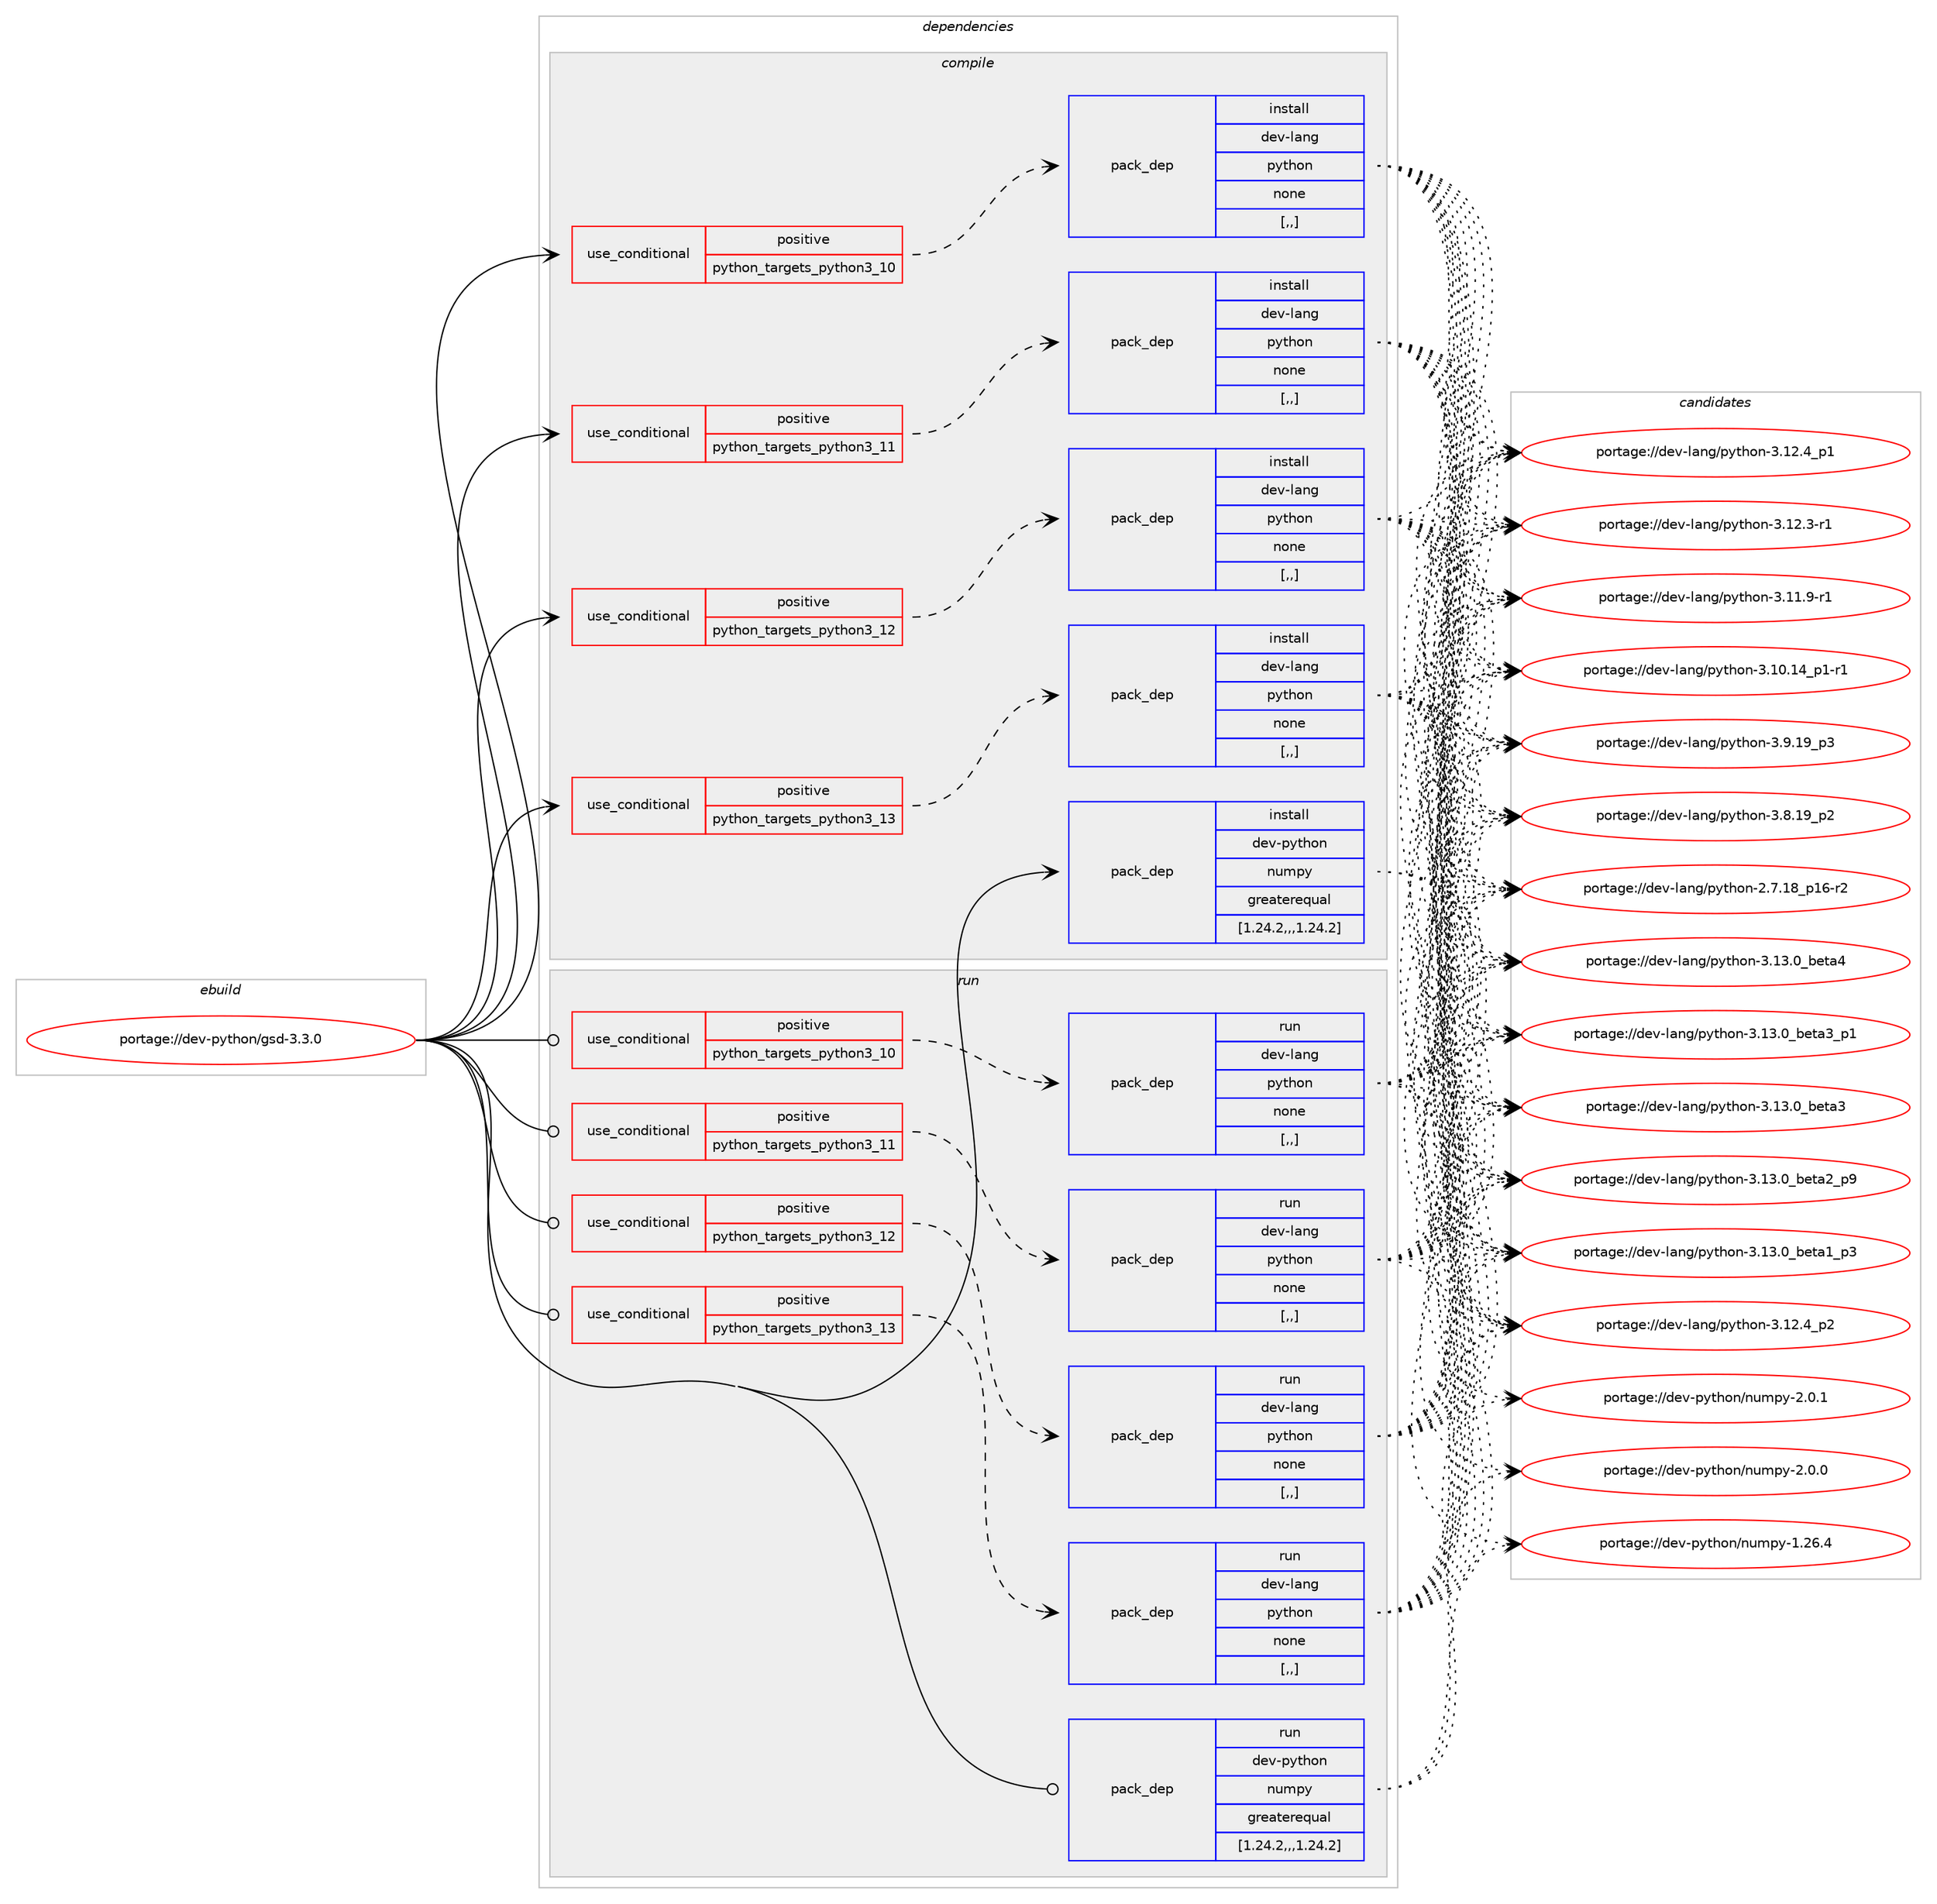 digraph prolog {

# *************
# Graph options
# *************

newrank=true;
concentrate=true;
compound=true;
graph [rankdir=LR,fontname=Helvetica,fontsize=10,ranksep=1.5];#, ranksep=2.5, nodesep=0.2];
edge  [arrowhead=vee];
node  [fontname=Helvetica,fontsize=10];

# **********
# The ebuild
# **********

subgraph cluster_leftcol {
color=gray;
label=<<i>ebuild</i>>;
id [label="portage://dev-python/gsd-3.3.0", color=red, width=4, href="../dev-python/gsd-3.3.0.svg"];
}

# ****************
# The dependencies
# ****************

subgraph cluster_midcol {
color=gray;
label=<<i>dependencies</i>>;
subgraph cluster_compile {
fillcolor="#eeeeee";
style=filled;
label=<<i>compile</i>>;
subgraph cond33261 {
dependency147598 [label=<<TABLE BORDER="0" CELLBORDER="1" CELLSPACING="0" CELLPADDING="4"><TR><TD ROWSPAN="3" CELLPADDING="10">use_conditional</TD></TR><TR><TD>positive</TD></TR><TR><TD>python_targets_python3_10</TD></TR></TABLE>>, shape=none, color=red];
subgraph pack113087 {
dependency147599 [label=<<TABLE BORDER="0" CELLBORDER="1" CELLSPACING="0" CELLPADDING="4" WIDTH="220"><TR><TD ROWSPAN="6" CELLPADDING="30">pack_dep</TD></TR><TR><TD WIDTH="110">install</TD></TR><TR><TD>dev-lang</TD></TR><TR><TD>python</TD></TR><TR><TD>none</TD></TR><TR><TD>[,,]</TD></TR></TABLE>>, shape=none, color=blue];
}
dependency147598:e -> dependency147599:w [weight=20,style="dashed",arrowhead="vee"];
}
id:e -> dependency147598:w [weight=20,style="solid",arrowhead="vee"];
subgraph cond33262 {
dependency147600 [label=<<TABLE BORDER="0" CELLBORDER="1" CELLSPACING="0" CELLPADDING="4"><TR><TD ROWSPAN="3" CELLPADDING="10">use_conditional</TD></TR><TR><TD>positive</TD></TR><TR><TD>python_targets_python3_11</TD></TR></TABLE>>, shape=none, color=red];
subgraph pack113088 {
dependency147601 [label=<<TABLE BORDER="0" CELLBORDER="1" CELLSPACING="0" CELLPADDING="4" WIDTH="220"><TR><TD ROWSPAN="6" CELLPADDING="30">pack_dep</TD></TR><TR><TD WIDTH="110">install</TD></TR><TR><TD>dev-lang</TD></TR><TR><TD>python</TD></TR><TR><TD>none</TD></TR><TR><TD>[,,]</TD></TR></TABLE>>, shape=none, color=blue];
}
dependency147600:e -> dependency147601:w [weight=20,style="dashed",arrowhead="vee"];
}
id:e -> dependency147600:w [weight=20,style="solid",arrowhead="vee"];
subgraph cond33263 {
dependency147602 [label=<<TABLE BORDER="0" CELLBORDER="1" CELLSPACING="0" CELLPADDING="4"><TR><TD ROWSPAN="3" CELLPADDING="10">use_conditional</TD></TR><TR><TD>positive</TD></TR><TR><TD>python_targets_python3_12</TD></TR></TABLE>>, shape=none, color=red];
subgraph pack113089 {
dependency147603 [label=<<TABLE BORDER="0" CELLBORDER="1" CELLSPACING="0" CELLPADDING="4" WIDTH="220"><TR><TD ROWSPAN="6" CELLPADDING="30">pack_dep</TD></TR><TR><TD WIDTH="110">install</TD></TR><TR><TD>dev-lang</TD></TR><TR><TD>python</TD></TR><TR><TD>none</TD></TR><TR><TD>[,,]</TD></TR></TABLE>>, shape=none, color=blue];
}
dependency147602:e -> dependency147603:w [weight=20,style="dashed",arrowhead="vee"];
}
id:e -> dependency147602:w [weight=20,style="solid",arrowhead="vee"];
subgraph cond33264 {
dependency147604 [label=<<TABLE BORDER="0" CELLBORDER="1" CELLSPACING="0" CELLPADDING="4"><TR><TD ROWSPAN="3" CELLPADDING="10">use_conditional</TD></TR><TR><TD>positive</TD></TR><TR><TD>python_targets_python3_13</TD></TR></TABLE>>, shape=none, color=red];
subgraph pack113090 {
dependency147605 [label=<<TABLE BORDER="0" CELLBORDER="1" CELLSPACING="0" CELLPADDING="4" WIDTH="220"><TR><TD ROWSPAN="6" CELLPADDING="30">pack_dep</TD></TR><TR><TD WIDTH="110">install</TD></TR><TR><TD>dev-lang</TD></TR><TR><TD>python</TD></TR><TR><TD>none</TD></TR><TR><TD>[,,]</TD></TR></TABLE>>, shape=none, color=blue];
}
dependency147604:e -> dependency147605:w [weight=20,style="dashed",arrowhead="vee"];
}
id:e -> dependency147604:w [weight=20,style="solid",arrowhead="vee"];
subgraph pack113091 {
dependency147606 [label=<<TABLE BORDER="0" CELLBORDER="1" CELLSPACING="0" CELLPADDING="4" WIDTH="220"><TR><TD ROWSPAN="6" CELLPADDING="30">pack_dep</TD></TR><TR><TD WIDTH="110">install</TD></TR><TR><TD>dev-python</TD></TR><TR><TD>numpy</TD></TR><TR><TD>greaterequal</TD></TR><TR><TD>[1.24.2,,,1.24.2]</TD></TR></TABLE>>, shape=none, color=blue];
}
id:e -> dependency147606:w [weight=20,style="solid",arrowhead="vee"];
}
subgraph cluster_compileandrun {
fillcolor="#eeeeee";
style=filled;
label=<<i>compile and run</i>>;
}
subgraph cluster_run {
fillcolor="#eeeeee";
style=filled;
label=<<i>run</i>>;
subgraph cond33265 {
dependency147607 [label=<<TABLE BORDER="0" CELLBORDER="1" CELLSPACING="0" CELLPADDING="4"><TR><TD ROWSPAN="3" CELLPADDING="10">use_conditional</TD></TR><TR><TD>positive</TD></TR><TR><TD>python_targets_python3_10</TD></TR></TABLE>>, shape=none, color=red];
subgraph pack113092 {
dependency147608 [label=<<TABLE BORDER="0" CELLBORDER="1" CELLSPACING="0" CELLPADDING="4" WIDTH="220"><TR><TD ROWSPAN="6" CELLPADDING="30">pack_dep</TD></TR><TR><TD WIDTH="110">run</TD></TR><TR><TD>dev-lang</TD></TR><TR><TD>python</TD></TR><TR><TD>none</TD></TR><TR><TD>[,,]</TD></TR></TABLE>>, shape=none, color=blue];
}
dependency147607:e -> dependency147608:w [weight=20,style="dashed",arrowhead="vee"];
}
id:e -> dependency147607:w [weight=20,style="solid",arrowhead="odot"];
subgraph cond33266 {
dependency147609 [label=<<TABLE BORDER="0" CELLBORDER="1" CELLSPACING="0" CELLPADDING="4"><TR><TD ROWSPAN="3" CELLPADDING="10">use_conditional</TD></TR><TR><TD>positive</TD></TR><TR><TD>python_targets_python3_11</TD></TR></TABLE>>, shape=none, color=red];
subgraph pack113093 {
dependency147610 [label=<<TABLE BORDER="0" CELLBORDER="1" CELLSPACING="0" CELLPADDING="4" WIDTH="220"><TR><TD ROWSPAN="6" CELLPADDING="30">pack_dep</TD></TR><TR><TD WIDTH="110">run</TD></TR><TR><TD>dev-lang</TD></TR><TR><TD>python</TD></TR><TR><TD>none</TD></TR><TR><TD>[,,]</TD></TR></TABLE>>, shape=none, color=blue];
}
dependency147609:e -> dependency147610:w [weight=20,style="dashed",arrowhead="vee"];
}
id:e -> dependency147609:w [weight=20,style="solid",arrowhead="odot"];
subgraph cond33267 {
dependency147611 [label=<<TABLE BORDER="0" CELLBORDER="1" CELLSPACING="0" CELLPADDING="4"><TR><TD ROWSPAN="3" CELLPADDING="10">use_conditional</TD></TR><TR><TD>positive</TD></TR><TR><TD>python_targets_python3_12</TD></TR></TABLE>>, shape=none, color=red];
subgraph pack113094 {
dependency147612 [label=<<TABLE BORDER="0" CELLBORDER="1" CELLSPACING="0" CELLPADDING="4" WIDTH="220"><TR><TD ROWSPAN="6" CELLPADDING="30">pack_dep</TD></TR><TR><TD WIDTH="110">run</TD></TR><TR><TD>dev-lang</TD></TR><TR><TD>python</TD></TR><TR><TD>none</TD></TR><TR><TD>[,,]</TD></TR></TABLE>>, shape=none, color=blue];
}
dependency147611:e -> dependency147612:w [weight=20,style="dashed",arrowhead="vee"];
}
id:e -> dependency147611:w [weight=20,style="solid",arrowhead="odot"];
subgraph cond33268 {
dependency147613 [label=<<TABLE BORDER="0" CELLBORDER="1" CELLSPACING="0" CELLPADDING="4"><TR><TD ROWSPAN="3" CELLPADDING="10">use_conditional</TD></TR><TR><TD>positive</TD></TR><TR><TD>python_targets_python3_13</TD></TR></TABLE>>, shape=none, color=red];
subgraph pack113095 {
dependency147614 [label=<<TABLE BORDER="0" CELLBORDER="1" CELLSPACING="0" CELLPADDING="4" WIDTH="220"><TR><TD ROWSPAN="6" CELLPADDING="30">pack_dep</TD></TR><TR><TD WIDTH="110">run</TD></TR><TR><TD>dev-lang</TD></TR><TR><TD>python</TD></TR><TR><TD>none</TD></TR><TR><TD>[,,]</TD></TR></TABLE>>, shape=none, color=blue];
}
dependency147613:e -> dependency147614:w [weight=20,style="dashed",arrowhead="vee"];
}
id:e -> dependency147613:w [weight=20,style="solid",arrowhead="odot"];
subgraph pack113096 {
dependency147615 [label=<<TABLE BORDER="0" CELLBORDER="1" CELLSPACING="0" CELLPADDING="4" WIDTH="220"><TR><TD ROWSPAN="6" CELLPADDING="30">pack_dep</TD></TR><TR><TD WIDTH="110">run</TD></TR><TR><TD>dev-python</TD></TR><TR><TD>numpy</TD></TR><TR><TD>greaterequal</TD></TR><TR><TD>[1.24.2,,,1.24.2]</TD></TR></TABLE>>, shape=none, color=blue];
}
id:e -> dependency147615:w [weight=20,style="solid",arrowhead="odot"];
}
}

# **************
# The candidates
# **************

subgraph cluster_choices {
rank=same;
color=gray;
label=<<i>candidates</i>>;

subgraph choice113087 {
color=black;
nodesep=1;
choice1001011184510897110103471121211161041111104551464951464895981011169752 [label="portage://dev-lang/python-3.13.0_beta4", color=red, width=4,href="../dev-lang/python-3.13.0_beta4.svg"];
choice10010111845108971101034711212111610411111045514649514648959810111697519511249 [label="portage://dev-lang/python-3.13.0_beta3_p1", color=red, width=4,href="../dev-lang/python-3.13.0_beta3_p1.svg"];
choice1001011184510897110103471121211161041111104551464951464895981011169751 [label="portage://dev-lang/python-3.13.0_beta3", color=red, width=4,href="../dev-lang/python-3.13.0_beta3.svg"];
choice10010111845108971101034711212111610411111045514649514648959810111697509511257 [label="portage://dev-lang/python-3.13.0_beta2_p9", color=red, width=4,href="../dev-lang/python-3.13.0_beta2_p9.svg"];
choice10010111845108971101034711212111610411111045514649514648959810111697499511251 [label="portage://dev-lang/python-3.13.0_beta1_p3", color=red, width=4,href="../dev-lang/python-3.13.0_beta1_p3.svg"];
choice100101118451089711010347112121116104111110455146495046529511250 [label="portage://dev-lang/python-3.12.4_p2", color=red, width=4,href="../dev-lang/python-3.12.4_p2.svg"];
choice100101118451089711010347112121116104111110455146495046529511249 [label="portage://dev-lang/python-3.12.4_p1", color=red, width=4,href="../dev-lang/python-3.12.4_p1.svg"];
choice100101118451089711010347112121116104111110455146495046514511449 [label="portage://dev-lang/python-3.12.3-r1", color=red, width=4,href="../dev-lang/python-3.12.3-r1.svg"];
choice100101118451089711010347112121116104111110455146494946574511449 [label="portage://dev-lang/python-3.11.9-r1", color=red, width=4,href="../dev-lang/python-3.11.9-r1.svg"];
choice100101118451089711010347112121116104111110455146494846495295112494511449 [label="portage://dev-lang/python-3.10.14_p1-r1", color=red, width=4,href="../dev-lang/python-3.10.14_p1-r1.svg"];
choice100101118451089711010347112121116104111110455146574649579511251 [label="portage://dev-lang/python-3.9.19_p3", color=red, width=4,href="../dev-lang/python-3.9.19_p3.svg"];
choice100101118451089711010347112121116104111110455146564649579511250 [label="portage://dev-lang/python-3.8.19_p2", color=red, width=4,href="../dev-lang/python-3.8.19_p2.svg"];
choice100101118451089711010347112121116104111110455046554649569511249544511450 [label="portage://dev-lang/python-2.7.18_p16-r2", color=red, width=4,href="../dev-lang/python-2.7.18_p16-r2.svg"];
dependency147599:e -> choice1001011184510897110103471121211161041111104551464951464895981011169752:w [style=dotted,weight="100"];
dependency147599:e -> choice10010111845108971101034711212111610411111045514649514648959810111697519511249:w [style=dotted,weight="100"];
dependency147599:e -> choice1001011184510897110103471121211161041111104551464951464895981011169751:w [style=dotted,weight="100"];
dependency147599:e -> choice10010111845108971101034711212111610411111045514649514648959810111697509511257:w [style=dotted,weight="100"];
dependency147599:e -> choice10010111845108971101034711212111610411111045514649514648959810111697499511251:w [style=dotted,weight="100"];
dependency147599:e -> choice100101118451089711010347112121116104111110455146495046529511250:w [style=dotted,weight="100"];
dependency147599:e -> choice100101118451089711010347112121116104111110455146495046529511249:w [style=dotted,weight="100"];
dependency147599:e -> choice100101118451089711010347112121116104111110455146495046514511449:w [style=dotted,weight="100"];
dependency147599:e -> choice100101118451089711010347112121116104111110455146494946574511449:w [style=dotted,weight="100"];
dependency147599:e -> choice100101118451089711010347112121116104111110455146494846495295112494511449:w [style=dotted,weight="100"];
dependency147599:e -> choice100101118451089711010347112121116104111110455146574649579511251:w [style=dotted,weight="100"];
dependency147599:e -> choice100101118451089711010347112121116104111110455146564649579511250:w [style=dotted,weight="100"];
dependency147599:e -> choice100101118451089711010347112121116104111110455046554649569511249544511450:w [style=dotted,weight="100"];
}
subgraph choice113088 {
color=black;
nodesep=1;
choice1001011184510897110103471121211161041111104551464951464895981011169752 [label="portage://dev-lang/python-3.13.0_beta4", color=red, width=4,href="../dev-lang/python-3.13.0_beta4.svg"];
choice10010111845108971101034711212111610411111045514649514648959810111697519511249 [label="portage://dev-lang/python-3.13.0_beta3_p1", color=red, width=4,href="../dev-lang/python-3.13.0_beta3_p1.svg"];
choice1001011184510897110103471121211161041111104551464951464895981011169751 [label="portage://dev-lang/python-3.13.0_beta3", color=red, width=4,href="../dev-lang/python-3.13.0_beta3.svg"];
choice10010111845108971101034711212111610411111045514649514648959810111697509511257 [label="portage://dev-lang/python-3.13.0_beta2_p9", color=red, width=4,href="../dev-lang/python-3.13.0_beta2_p9.svg"];
choice10010111845108971101034711212111610411111045514649514648959810111697499511251 [label="portage://dev-lang/python-3.13.0_beta1_p3", color=red, width=4,href="../dev-lang/python-3.13.0_beta1_p3.svg"];
choice100101118451089711010347112121116104111110455146495046529511250 [label="portage://dev-lang/python-3.12.4_p2", color=red, width=4,href="../dev-lang/python-3.12.4_p2.svg"];
choice100101118451089711010347112121116104111110455146495046529511249 [label="portage://dev-lang/python-3.12.4_p1", color=red, width=4,href="../dev-lang/python-3.12.4_p1.svg"];
choice100101118451089711010347112121116104111110455146495046514511449 [label="portage://dev-lang/python-3.12.3-r1", color=red, width=4,href="../dev-lang/python-3.12.3-r1.svg"];
choice100101118451089711010347112121116104111110455146494946574511449 [label="portage://dev-lang/python-3.11.9-r1", color=red, width=4,href="../dev-lang/python-3.11.9-r1.svg"];
choice100101118451089711010347112121116104111110455146494846495295112494511449 [label="portage://dev-lang/python-3.10.14_p1-r1", color=red, width=4,href="../dev-lang/python-3.10.14_p1-r1.svg"];
choice100101118451089711010347112121116104111110455146574649579511251 [label="portage://dev-lang/python-3.9.19_p3", color=red, width=4,href="../dev-lang/python-3.9.19_p3.svg"];
choice100101118451089711010347112121116104111110455146564649579511250 [label="portage://dev-lang/python-3.8.19_p2", color=red, width=4,href="../dev-lang/python-3.8.19_p2.svg"];
choice100101118451089711010347112121116104111110455046554649569511249544511450 [label="portage://dev-lang/python-2.7.18_p16-r2", color=red, width=4,href="../dev-lang/python-2.7.18_p16-r2.svg"];
dependency147601:e -> choice1001011184510897110103471121211161041111104551464951464895981011169752:w [style=dotted,weight="100"];
dependency147601:e -> choice10010111845108971101034711212111610411111045514649514648959810111697519511249:w [style=dotted,weight="100"];
dependency147601:e -> choice1001011184510897110103471121211161041111104551464951464895981011169751:w [style=dotted,weight="100"];
dependency147601:e -> choice10010111845108971101034711212111610411111045514649514648959810111697509511257:w [style=dotted,weight="100"];
dependency147601:e -> choice10010111845108971101034711212111610411111045514649514648959810111697499511251:w [style=dotted,weight="100"];
dependency147601:e -> choice100101118451089711010347112121116104111110455146495046529511250:w [style=dotted,weight="100"];
dependency147601:e -> choice100101118451089711010347112121116104111110455146495046529511249:w [style=dotted,weight="100"];
dependency147601:e -> choice100101118451089711010347112121116104111110455146495046514511449:w [style=dotted,weight="100"];
dependency147601:e -> choice100101118451089711010347112121116104111110455146494946574511449:w [style=dotted,weight="100"];
dependency147601:e -> choice100101118451089711010347112121116104111110455146494846495295112494511449:w [style=dotted,weight="100"];
dependency147601:e -> choice100101118451089711010347112121116104111110455146574649579511251:w [style=dotted,weight="100"];
dependency147601:e -> choice100101118451089711010347112121116104111110455146564649579511250:w [style=dotted,weight="100"];
dependency147601:e -> choice100101118451089711010347112121116104111110455046554649569511249544511450:w [style=dotted,weight="100"];
}
subgraph choice113089 {
color=black;
nodesep=1;
choice1001011184510897110103471121211161041111104551464951464895981011169752 [label="portage://dev-lang/python-3.13.0_beta4", color=red, width=4,href="../dev-lang/python-3.13.0_beta4.svg"];
choice10010111845108971101034711212111610411111045514649514648959810111697519511249 [label="portage://dev-lang/python-3.13.0_beta3_p1", color=red, width=4,href="../dev-lang/python-3.13.0_beta3_p1.svg"];
choice1001011184510897110103471121211161041111104551464951464895981011169751 [label="portage://dev-lang/python-3.13.0_beta3", color=red, width=4,href="../dev-lang/python-3.13.0_beta3.svg"];
choice10010111845108971101034711212111610411111045514649514648959810111697509511257 [label="portage://dev-lang/python-3.13.0_beta2_p9", color=red, width=4,href="../dev-lang/python-3.13.0_beta2_p9.svg"];
choice10010111845108971101034711212111610411111045514649514648959810111697499511251 [label="portage://dev-lang/python-3.13.0_beta1_p3", color=red, width=4,href="../dev-lang/python-3.13.0_beta1_p3.svg"];
choice100101118451089711010347112121116104111110455146495046529511250 [label="portage://dev-lang/python-3.12.4_p2", color=red, width=4,href="../dev-lang/python-3.12.4_p2.svg"];
choice100101118451089711010347112121116104111110455146495046529511249 [label="portage://dev-lang/python-3.12.4_p1", color=red, width=4,href="../dev-lang/python-3.12.4_p1.svg"];
choice100101118451089711010347112121116104111110455146495046514511449 [label="portage://dev-lang/python-3.12.3-r1", color=red, width=4,href="../dev-lang/python-3.12.3-r1.svg"];
choice100101118451089711010347112121116104111110455146494946574511449 [label="portage://dev-lang/python-3.11.9-r1", color=red, width=4,href="../dev-lang/python-3.11.9-r1.svg"];
choice100101118451089711010347112121116104111110455146494846495295112494511449 [label="portage://dev-lang/python-3.10.14_p1-r1", color=red, width=4,href="../dev-lang/python-3.10.14_p1-r1.svg"];
choice100101118451089711010347112121116104111110455146574649579511251 [label="portage://dev-lang/python-3.9.19_p3", color=red, width=4,href="../dev-lang/python-3.9.19_p3.svg"];
choice100101118451089711010347112121116104111110455146564649579511250 [label="portage://dev-lang/python-3.8.19_p2", color=red, width=4,href="../dev-lang/python-3.8.19_p2.svg"];
choice100101118451089711010347112121116104111110455046554649569511249544511450 [label="portage://dev-lang/python-2.7.18_p16-r2", color=red, width=4,href="../dev-lang/python-2.7.18_p16-r2.svg"];
dependency147603:e -> choice1001011184510897110103471121211161041111104551464951464895981011169752:w [style=dotted,weight="100"];
dependency147603:e -> choice10010111845108971101034711212111610411111045514649514648959810111697519511249:w [style=dotted,weight="100"];
dependency147603:e -> choice1001011184510897110103471121211161041111104551464951464895981011169751:w [style=dotted,weight="100"];
dependency147603:e -> choice10010111845108971101034711212111610411111045514649514648959810111697509511257:w [style=dotted,weight="100"];
dependency147603:e -> choice10010111845108971101034711212111610411111045514649514648959810111697499511251:w [style=dotted,weight="100"];
dependency147603:e -> choice100101118451089711010347112121116104111110455146495046529511250:w [style=dotted,weight="100"];
dependency147603:e -> choice100101118451089711010347112121116104111110455146495046529511249:w [style=dotted,weight="100"];
dependency147603:e -> choice100101118451089711010347112121116104111110455146495046514511449:w [style=dotted,weight="100"];
dependency147603:e -> choice100101118451089711010347112121116104111110455146494946574511449:w [style=dotted,weight="100"];
dependency147603:e -> choice100101118451089711010347112121116104111110455146494846495295112494511449:w [style=dotted,weight="100"];
dependency147603:e -> choice100101118451089711010347112121116104111110455146574649579511251:w [style=dotted,weight="100"];
dependency147603:e -> choice100101118451089711010347112121116104111110455146564649579511250:w [style=dotted,weight="100"];
dependency147603:e -> choice100101118451089711010347112121116104111110455046554649569511249544511450:w [style=dotted,weight="100"];
}
subgraph choice113090 {
color=black;
nodesep=1;
choice1001011184510897110103471121211161041111104551464951464895981011169752 [label="portage://dev-lang/python-3.13.0_beta4", color=red, width=4,href="../dev-lang/python-3.13.0_beta4.svg"];
choice10010111845108971101034711212111610411111045514649514648959810111697519511249 [label="portage://dev-lang/python-3.13.0_beta3_p1", color=red, width=4,href="../dev-lang/python-3.13.0_beta3_p1.svg"];
choice1001011184510897110103471121211161041111104551464951464895981011169751 [label="portage://dev-lang/python-3.13.0_beta3", color=red, width=4,href="../dev-lang/python-3.13.0_beta3.svg"];
choice10010111845108971101034711212111610411111045514649514648959810111697509511257 [label="portage://dev-lang/python-3.13.0_beta2_p9", color=red, width=4,href="../dev-lang/python-3.13.0_beta2_p9.svg"];
choice10010111845108971101034711212111610411111045514649514648959810111697499511251 [label="portage://dev-lang/python-3.13.0_beta1_p3", color=red, width=4,href="../dev-lang/python-3.13.0_beta1_p3.svg"];
choice100101118451089711010347112121116104111110455146495046529511250 [label="portage://dev-lang/python-3.12.4_p2", color=red, width=4,href="../dev-lang/python-3.12.4_p2.svg"];
choice100101118451089711010347112121116104111110455146495046529511249 [label="portage://dev-lang/python-3.12.4_p1", color=red, width=4,href="../dev-lang/python-3.12.4_p1.svg"];
choice100101118451089711010347112121116104111110455146495046514511449 [label="portage://dev-lang/python-3.12.3-r1", color=red, width=4,href="../dev-lang/python-3.12.3-r1.svg"];
choice100101118451089711010347112121116104111110455146494946574511449 [label="portage://dev-lang/python-3.11.9-r1", color=red, width=4,href="../dev-lang/python-3.11.9-r1.svg"];
choice100101118451089711010347112121116104111110455146494846495295112494511449 [label="portage://dev-lang/python-3.10.14_p1-r1", color=red, width=4,href="../dev-lang/python-3.10.14_p1-r1.svg"];
choice100101118451089711010347112121116104111110455146574649579511251 [label="portage://dev-lang/python-3.9.19_p3", color=red, width=4,href="../dev-lang/python-3.9.19_p3.svg"];
choice100101118451089711010347112121116104111110455146564649579511250 [label="portage://dev-lang/python-3.8.19_p2", color=red, width=4,href="../dev-lang/python-3.8.19_p2.svg"];
choice100101118451089711010347112121116104111110455046554649569511249544511450 [label="portage://dev-lang/python-2.7.18_p16-r2", color=red, width=4,href="../dev-lang/python-2.7.18_p16-r2.svg"];
dependency147605:e -> choice1001011184510897110103471121211161041111104551464951464895981011169752:w [style=dotted,weight="100"];
dependency147605:e -> choice10010111845108971101034711212111610411111045514649514648959810111697519511249:w [style=dotted,weight="100"];
dependency147605:e -> choice1001011184510897110103471121211161041111104551464951464895981011169751:w [style=dotted,weight="100"];
dependency147605:e -> choice10010111845108971101034711212111610411111045514649514648959810111697509511257:w [style=dotted,weight="100"];
dependency147605:e -> choice10010111845108971101034711212111610411111045514649514648959810111697499511251:w [style=dotted,weight="100"];
dependency147605:e -> choice100101118451089711010347112121116104111110455146495046529511250:w [style=dotted,weight="100"];
dependency147605:e -> choice100101118451089711010347112121116104111110455146495046529511249:w [style=dotted,weight="100"];
dependency147605:e -> choice100101118451089711010347112121116104111110455146495046514511449:w [style=dotted,weight="100"];
dependency147605:e -> choice100101118451089711010347112121116104111110455146494946574511449:w [style=dotted,weight="100"];
dependency147605:e -> choice100101118451089711010347112121116104111110455146494846495295112494511449:w [style=dotted,weight="100"];
dependency147605:e -> choice100101118451089711010347112121116104111110455146574649579511251:w [style=dotted,weight="100"];
dependency147605:e -> choice100101118451089711010347112121116104111110455146564649579511250:w [style=dotted,weight="100"];
dependency147605:e -> choice100101118451089711010347112121116104111110455046554649569511249544511450:w [style=dotted,weight="100"];
}
subgraph choice113091 {
color=black;
nodesep=1;
choice1001011184511212111610411111047110117109112121455046484649 [label="portage://dev-python/numpy-2.0.1", color=red, width=4,href="../dev-python/numpy-2.0.1.svg"];
choice1001011184511212111610411111047110117109112121455046484648 [label="portage://dev-python/numpy-2.0.0", color=red, width=4,href="../dev-python/numpy-2.0.0.svg"];
choice100101118451121211161041111104711011710911212145494650544652 [label="portage://dev-python/numpy-1.26.4", color=red, width=4,href="../dev-python/numpy-1.26.4.svg"];
dependency147606:e -> choice1001011184511212111610411111047110117109112121455046484649:w [style=dotted,weight="100"];
dependency147606:e -> choice1001011184511212111610411111047110117109112121455046484648:w [style=dotted,weight="100"];
dependency147606:e -> choice100101118451121211161041111104711011710911212145494650544652:w [style=dotted,weight="100"];
}
subgraph choice113092 {
color=black;
nodesep=1;
choice1001011184510897110103471121211161041111104551464951464895981011169752 [label="portage://dev-lang/python-3.13.0_beta4", color=red, width=4,href="../dev-lang/python-3.13.0_beta4.svg"];
choice10010111845108971101034711212111610411111045514649514648959810111697519511249 [label="portage://dev-lang/python-3.13.0_beta3_p1", color=red, width=4,href="../dev-lang/python-3.13.0_beta3_p1.svg"];
choice1001011184510897110103471121211161041111104551464951464895981011169751 [label="portage://dev-lang/python-3.13.0_beta3", color=red, width=4,href="../dev-lang/python-3.13.0_beta3.svg"];
choice10010111845108971101034711212111610411111045514649514648959810111697509511257 [label="portage://dev-lang/python-3.13.0_beta2_p9", color=red, width=4,href="../dev-lang/python-3.13.0_beta2_p9.svg"];
choice10010111845108971101034711212111610411111045514649514648959810111697499511251 [label="portage://dev-lang/python-3.13.0_beta1_p3", color=red, width=4,href="../dev-lang/python-3.13.0_beta1_p3.svg"];
choice100101118451089711010347112121116104111110455146495046529511250 [label="portage://dev-lang/python-3.12.4_p2", color=red, width=4,href="../dev-lang/python-3.12.4_p2.svg"];
choice100101118451089711010347112121116104111110455146495046529511249 [label="portage://dev-lang/python-3.12.4_p1", color=red, width=4,href="../dev-lang/python-3.12.4_p1.svg"];
choice100101118451089711010347112121116104111110455146495046514511449 [label="portage://dev-lang/python-3.12.3-r1", color=red, width=4,href="../dev-lang/python-3.12.3-r1.svg"];
choice100101118451089711010347112121116104111110455146494946574511449 [label="portage://dev-lang/python-3.11.9-r1", color=red, width=4,href="../dev-lang/python-3.11.9-r1.svg"];
choice100101118451089711010347112121116104111110455146494846495295112494511449 [label="portage://dev-lang/python-3.10.14_p1-r1", color=red, width=4,href="../dev-lang/python-3.10.14_p1-r1.svg"];
choice100101118451089711010347112121116104111110455146574649579511251 [label="portage://dev-lang/python-3.9.19_p3", color=red, width=4,href="../dev-lang/python-3.9.19_p3.svg"];
choice100101118451089711010347112121116104111110455146564649579511250 [label="portage://dev-lang/python-3.8.19_p2", color=red, width=4,href="../dev-lang/python-3.8.19_p2.svg"];
choice100101118451089711010347112121116104111110455046554649569511249544511450 [label="portage://dev-lang/python-2.7.18_p16-r2", color=red, width=4,href="../dev-lang/python-2.7.18_p16-r2.svg"];
dependency147608:e -> choice1001011184510897110103471121211161041111104551464951464895981011169752:w [style=dotted,weight="100"];
dependency147608:e -> choice10010111845108971101034711212111610411111045514649514648959810111697519511249:w [style=dotted,weight="100"];
dependency147608:e -> choice1001011184510897110103471121211161041111104551464951464895981011169751:w [style=dotted,weight="100"];
dependency147608:e -> choice10010111845108971101034711212111610411111045514649514648959810111697509511257:w [style=dotted,weight="100"];
dependency147608:e -> choice10010111845108971101034711212111610411111045514649514648959810111697499511251:w [style=dotted,weight="100"];
dependency147608:e -> choice100101118451089711010347112121116104111110455146495046529511250:w [style=dotted,weight="100"];
dependency147608:e -> choice100101118451089711010347112121116104111110455146495046529511249:w [style=dotted,weight="100"];
dependency147608:e -> choice100101118451089711010347112121116104111110455146495046514511449:w [style=dotted,weight="100"];
dependency147608:e -> choice100101118451089711010347112121116104111110455146494946574511449:w [style=dotted,weight="100"];
dependency147608:e -> choice100101118451089711010347112121116104111110455146494846495295112494511449:w [style=dotted,weight="100"];
dependency147608:e -> choice100101118451089711010347112121116104111110455146574649579511251:w [style=dotted,weight="100"];
dependency147608:e -> choice100101118451089711010347112121116104111110455146564649579511250:w [style=dotted,weight="100"];
dependency147608:e -> choice100101118451089711010347112121116104111110455046554649569511249544511450:w [style=dotted,weight="100"];
}
subgraph choice113093 {
color=black;
nodesep=1;
choice1001011184510897110103471121211161041111104551464951464895981011169752 [label="portage://dev-lang/python-3.13.0_beta4", color=red, width=4,href="../dev-lang/python-3.13.0_beta4.svg"];
choice10010111845108971101034711212111610411111045514649514648959810111697519511249 [label="portage://dev-lang/python-3.13.0_beta3_p1", color=red, width=4,href="../dev-lang/python-3.13.0_beta3_p1.svg"];
choice1001011184510897110103471121211161041111104551464951464895981011169751 [label="portage://dev-lang/python-3.13.0_beta3", color=red, width=4,href="../dev-lang/python-3.13.0_beta3.svg"];
choice10010111845108971101034711212111610411111045514649514648959810111697509511257 [label="portage://dev-lang/python-3.13.0_beta2_p9", color=red, width=4,href="../dev-lang/python-3.13.0_beta2_p9.svg"];
choice10010111845108971101034711212111610411111045514649514648959810111697499511251 [label="portage://dev-lang/python-3.13.0_beta1_p3", color=red, width=4,href="../dev-lang/python-3.13.0_beta1_p3.svg"];
choice100101118451089711010347112121116104111110455146495046529511250 [label="portage://dev-lang/python-3.12.4_p2", color=red, width=4,href="../dev-lang/python-3.12.4_p2.svg"];
choice100101118451089711010347112121116104111110455146495046529511249 [label="portage://dev-lang/python-3.12.4_p1", color=red, width=4,href="../dev-lang/python-3.12.4_p1.svg"];
choice100101118451089711010347112121116104111110455146495046514511449 [label="portage://dev-lang/python-3.12.3-r1", color=red, width=4,href="../dev-lang/python-3.12.3-r1.svg"];
choice100101118451089711010347112121116104111110455146494946574511449 [label="portage://dev-lang/python-3.11.9-r1", color=red, width=4,href="../dev-lang/python-3.11.9-r1.svg"];
choice100101118451089711010347112121116104111110455146494846495295112494511449 [label="portage://dev-lang/python-3.10.14_p1-r1", color=red, width=4,href="../dev-lang/python-3.10.14_p1-r1.svg"];
choice100101118451089711010347112121116104111110455146574649579511251 [label="portage://dev-lang/python-3.9.19_p3", color=red, width=4,href="../dev-lang/python-3.9.19_p3.svg"];
choice100101118451089711010347112121116104111110455146564649579511250 [label="portage://dev-lang/python-3.8.19_p2", color=red, width=4,href="../dev-lang/python-3.8.19_p2.svg"];
choice100101118451089711010347112121116104111110455046554649569511249544511450 [label="portage://dev-lang/python-2.7.18_p16-r2", color=red, width=4,href="../dev-lang/python-2.7.18_p16-r2.svg"];
dependency147610:e -> choice1001011184510897110103471121211161041111104551464951464895981011169752:w [style=dotted,weight="100"];
dependency147610:e -> choice10010111845108971101034711212111610411111045514649514648959810111697519511249:w [style=dotted,weight="100"];
dependency147610:e -> choice1001011184510897110103471121211161041111104551464951464895981011169751:w [style=dotted,weight="100"];
dependency147610:e -> choice10010111845108971101034711212111610411111045514649514648959810111697509511257:w [style=dotted,weight="100"];
dependency147610:e -> choice10010111845108971101034711212111610411111045514649514648959810111697499511251:w [style=dotted,weight="100"];
dependency147610:e -> choice100101118451089711010347112121116104111110455146495046529511250:w [style=dotted,weight="100"];
dependency147610:e -> choice100101118451089711010347112121116104111110455146495046529511249:w [style=dotted,weight="100"];
dependency147610:e -> choice100101118451089711010347112121116104111110455146495046514511449:w [style=dotted,weight="100"];
dependency147610:e -> choice100101118451089711010347112121116104111110455146494946574511449:w [style=dotted,weight="100"];
dependency147610:e -> choice100101118451089711010347112121116104111110455146494846495295112494511449:w [style=dotted,weight="100"];
dependency147610:e -> choice100101118451089711010347112121116104111110455146574649579511251:w [style=dotted,weight="100"];
dependency147610:e -> choice100101118451089711010347112121116104111110455146564649579511250:w [style=dotted,weight="100"];
dependency147610:e -> choice100101118451089711010347112121116104111110455046554649569511249544511450:w [style=dotted,weight="100"];
}
subgraph choice113094 {
color=black;
nodesep=1;
choice1001011184510897110103471121211161041111104551464951464895981011169752 [label="portage://dev-lang/python-3.13.0_beta4", color=red, width=4,href="../dev-lang/python-3.13.0_beta4.svg"];
choice10010111845108971101034711212111610411111045514649514648959810111697519511249 [label="portage://dev-lang/python-3.13.0_beta3_p1", color=red, width=4,href="../dev-lang/python-3.13.0_beta3_p1.svg"];
choice1001011184510897110103471121211161041111104551464951464895981011169751 [label="portage://dev-lang/python-3.13.0_beta3", color=red, width=4,href="../dev-lang/python-3.13.0_beta3.svg"];
choice10010111845108971101034711212111610411111045514649514648959810111697509511257 [label="portage://dev-lang/python-3.13.0_beta2_p9", color=red, width=4,href="../dev-lang/python-3.13.0_beta2_p9.svg"];
choice10010111845108971101034711212111610411111045514649514648959810111697499511251 [label="portage://dev-lang/python-3.13.0_beta1_p3", color=red, width=4,href="../dev-lang/python-3.13.0_beta1_p3.svg"];
choice100101118451089711010347112121116104111110455146495046529511250 [label="portage://dev-lang/python-3.12.4_p2", color=red, width=4,href="../dev-lang/python-3.12.4_p2.svg"];
choice100101118451089711010347112121116104111110455146495046529511249 [label="portage://dev-lang/python-3.12.4_p1", color=red, width=4,href="../dev-lang/python-3.12.4_p1.svg"];
choice100101118451089711010347112121116104111110455146495046514511449 [label="portage://dev-lang/python-3.12.3-r1", color=red, width=4,href="../dev-lang/python-3.12.3-r1.svg"];
choice100101118451089711010347112121116104111110455146494946574511449 [label="portage://dev-lang/python-3.11.9-r1", color=red, width=4,href="../dev-lang/python-3.11.9-r1.svg"];
choice100101118451089711010347112121116104111110455146494846495295112494511449 [label="portage://dev-lang/python-3.10.14_p1-r1", color=red, width=4,href="../dev-lang/python-3.10.14_p1-r1.svg"];
choice100101118451089711010347112121116104111110455146574649579511251 [label="portage://dev-lang/python-3.9.19_p3", color=red, width=4,href="../dev-lang/python-3.9.19_p3.svg"];
choice100101118451089711010347112121116104111110455146564649579511250 [label="portage://dev-lang/python-3.8.19_p2", color=red, width=4,href="../dev-lang/python-3.8.19_p2.svg"];
choice100101118451089711010347112121116104111110455046554649569511249544511450 [label="portage://dev-lang/python-2.7.18_p16-r2", color=red, width=4,href="../dev-lang/python-2.7.18_p16-r2.svg"];
dependency147612:e -> choice1001011184510897110103471121211161041111104551464951464895981011169752:w [style=dotted,weight="100"];
dependency147612:e -> choice10010111845108971101034711212111610411111045514649514648959810111697519511249:w [style=dotted,weight="100"];
dependency147612:e -> choice1001011184510897110103471121211161041111104551464951464895981011169751:w [style=dotted,weight="100"];
dependency147612:e -> choice10010111845108971101034711212111610411111045514649514648959810111697509511257:w [style=dotted,weight="100"];
dependency147612:e -> choice10010111845108971101034711212111610411111045514649514648959810111697499511251:w [style=dotted,weight="100"];
dependency147612:e -> choice100101118451089711010347112121116104111110455146495046529511250:w [style=dotted,weight="100"];
dependency147612:e -> choice100101118451089711010347112121116104111110455146495046529511249:w [style=dotted,weight="100"];
dependency147612:e -> choice100101118451089711010347112121116104111110455146495046514511449:w [style=dotted,weight="100"];
dependency147612:e -> choice100101118451089711010347112121116104111110455146494946574511449:w [style=dotted,weight="100"];
dependency147612:e -> choice100101118451089711010347112121116104111110455146494846495295112494511449:w [style=dotted,weight="100"];
dependency147612:e -> choice100101118451089711010347112121116104111110455146574649579511251:w [style=dotted,weight="100"];
dependency147612:e -> choice100101118451089711010347112121116104111110455146564649579511250:w [style=dotted,weight="100"];
dependency147612:e -> choice100101118451089711010347112121116104111110455046554649569511249544511450:w [style=dotted,weight="100"];
}
subgraph choice113095 {
color=black;
nodesep=1;
choice1001011184510897110103471121211161041111104551464951464895981011169752 [label="portage://dev-lang/python-3.13.0_beta4", color=red, width=4,href="../dev-lang/python-3.13.0_beta4.svg"];
choice10010111845108971101034711212111610411111045514649514648959810111697519511249 [label="portage://dev-lang/python-3.13.0_beta3_p1", color=red, width=4,href="../dev-lang/python-3.13.0_beta3_p1.svg"];
choice1001011184510897110103471121211161041111104551464951464895981011169751 [label="portage://dev-lang/python-3.13.0_beta3", color=red, width=4,href="../dev-lang/python-3.13.0_beta3.svg"];
choice10010111845108971101034711212111610411111045514649514648959810111697509511257 [label="portage://dev-lang/python-3.13.0_beta2_p9", color=red, width=4,href="../dev-lang/python-3.13.0_beta2_p9.svg"];
choice10010111845108971101034711212111610411111045514649514648959810111697499511251 [label="portage://dev-lang/python-3.13.0_beta1_p3", color=red, width=4,href="../dev-lang/python-3.13.0_beta1_p3.svg"];
choice100101118451089711010347112121116104111110455146495046529511250 [label="portage://dev-lang/python-3.12.4_p2", color=red, width=4,href="../dev-lang/python-3.12.4_p2.svg"];
choice100101118451089711010347112121116104111110455146495046529511249 [label="portage://dev-lang/python-3.12.4_p1", color=red, width=4,href="../dev-lang/python-3.12.4_p1.svg"];
choice100101118451089711010347112121116104111110455146495046514511449 [label="portage://dev-lang/python-3.12.3-r1", color=red, width=4,href="../dev-lang/python-3.12.3-r1.svg"];
choice100101118451089711010347112121116104111110455146494946574511449 [label="portage://dev-lang/python-3.11.9-r1", color=red, width=4,href="../dev-lang/python-3.11.9-r1.svg"];
choice100101118451089711010347112121116104111110455146494846495295112494511449 [label="portage://dev-lang/python-3.10.14_p1-r1", color=red, width=4,href="../dev-lang/python-3.10.14_p1-r1.svg"];
choice100101118451089711010347112121116104111110455146574649579511251 [label="portage://dev-lang/python-3.9.19_p3", color=red, width=4,href="../dev-lang/python-3.9.19_p3.svg"];
choice100101118451089711010347112121116104111110455146564649579511250 [label="portage://dev-lang/python-3.8.19_p2", color=red, width=4,href="../dev-lang/python-3.8.19_p2.svg"];
choice100101118451089711010347112121116104111110455046554649569511249544511450 [label="portage://dev-lang/python-2.7.18_p16-r2", color=red, width=4,href="../dev-lang/python-2.7.18_p16-r2.svg"];
dependency147614:e -> choice1001011184510897110103471121211161041111104551464951464895981011169752:w [style=dotted,weight="100"];
dependency147614:e -> choice10010111845108971101034711212111610411111045514649514648959810111697519511249:w [style=dotted,weight="100"];
dependency147614:e -> choice1001011184510897110103471121211161041111104551464951464895981011169751:w [style=dotted,weight="100"];
dependency147614:e -> choice10010111845108971101034711212111610411111045514649514648959810111697509511257:w [style=dotted,weight="100"];
dependency147614:e -> choice10010111845108971101034711212111610411111045514649514648959810111697499511251:w [style=dotted,weight="100"];
dependency147614:e -> choice100101118451089711010347112121116104111110455146495046529511250:w [style=dotted,weight="100"];
dependency147614:e -> choice100101118451089711010347112121116104111110455146495046529511249:w [style=dotted,weight="100"];
dependency147614:e -> choice100101118451089711010347112121116104111110455146495046514511449:w [style=dotted,weight="100"];
dependency147614:e -> choice100101118451089711010347112121116104111110455146494946574511449:w [style=dotted,weight="100"];
dependency147614:e -> choice100101118451089711010347112121116104111110455146494846495295112494511449:w [style=dotted,weight="100"];
dependency147614:e -> choice100101118451089711010347112121116104111110455146574649579511251:w [style=dotted,weight="100"];
dependency147614:e -> choice100101118451089711010347112121116104111110455146564649579511250:w [style=dotted,weight="100"];
dependency147614:e -> choice100101118451089711010347112121116104111110455046554649569511249544511450:w [style=dotted,weight="100"];
}
subgraph choice113096 {
color=black;
nodesep=1;
choice1001011184511212111610411111047110117109112121455046484649 [label="portage://dev-python/numpy-2.0.1", color=red, width=4,href="../dev-python/numpy-2.0.1.svg"];
choice1001011184511212111610411111047110117109112121455046484648 [label="portage://dev-python/numpy-2.0.0", color=red, width=4,href="../dev-python/numpy-2.0.0.svg"];
choice100101118451121211161041111104711011710911212145494650544652 [label="portage://dev-python/numpy-1.26.4", color=red, width=4,href="../dev-python/numpy-1.26.4.svg"];
dependency147615:e -> choice1001011184511212111610411111047110117109112121455046484649:w [style=dotted,weight="100"];
dependency147615:e -> choice1001011184511212111610411111047110117109112121455046484648:w [style=dotted,weight="100"];
dependency147615:e -> choice100101118451121211161041111104711011710911212145494650544652:w [style=dotted,weight="100"];
}
}

}
